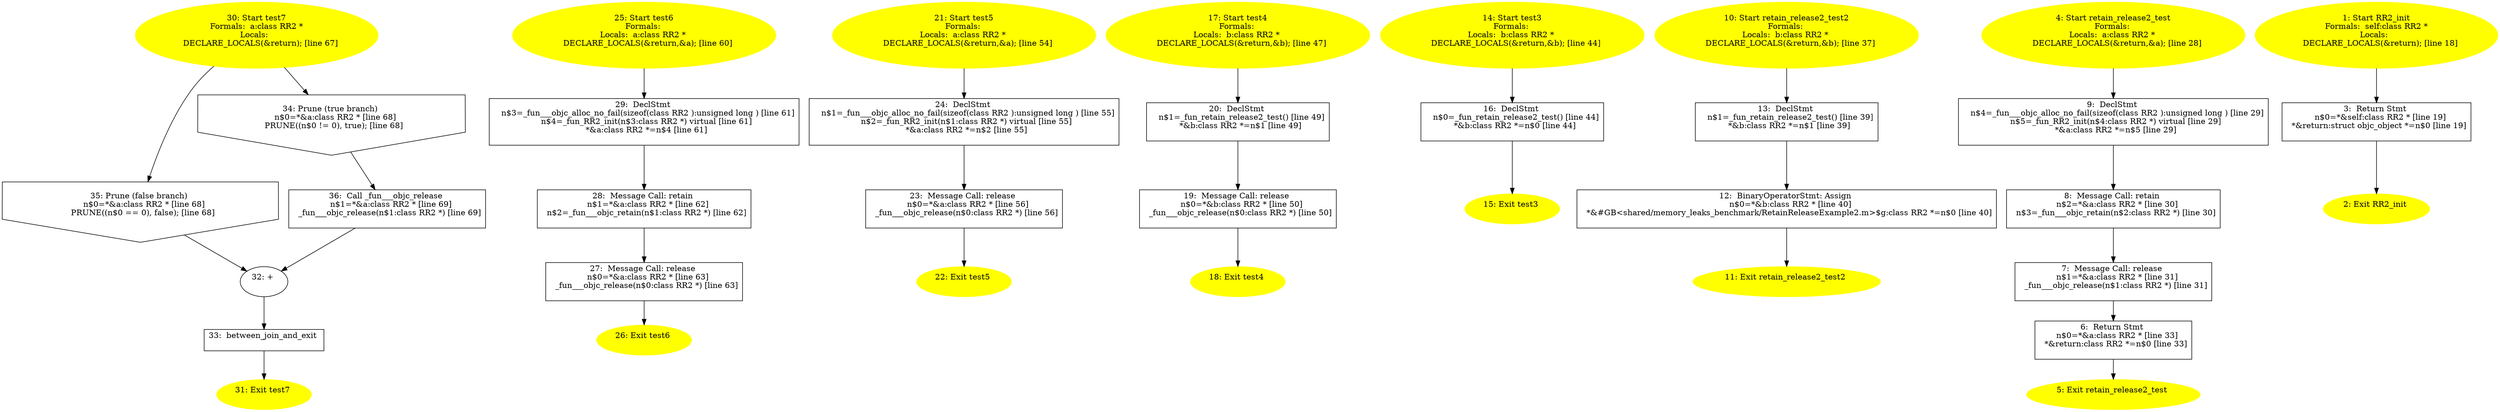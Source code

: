 /* @generated */
digraph iCFG {
36 [label="36:  Call _fun___objc_release \n   n$1=*&a:class RR2 * [line 69]\n  _fun___objc_release(n$1:class RR2 *) [line 69]\n " shape="box"]
	

	 36 -> 32 ;
35 [label="35: Prune (false branch) \n   n$0=*&a:class RR2 * [line 68]\n  PRUNE((n$0 == 0), false); [line 68]\n " shape="invhouse"]
	

	 35 -> 32 ;
34 [label="34: Prune (true branch) \n   n$0=*&a:class RR2 * [line 68]\n  PRUNE((n$0 != 0), true); [line 68]\n " shape="invhouse"]
	

	 34 -> 36 ;
33 [label="33:  between_join_and_exit \n  " shape="box"]
	

	 33 -> 31 ;
32 [label="32: + \n  " ]
	

	 32 -> 33 ;
31 [label="31: Exit test7 \n  " color=yellow style=filled]
	

30 [label="30: Start test7\nFormals:  a:class RR2 *\nLocals:  \n   DECLARE_LOCALS(&return); [line 67]\n " color=yellow style=filled]
	

	 30 -> 34 ;
	 30 -> 35 ;
29 [label="29:  DeclStmt \n   n$3=_fun___objc_alloc_no_fail(sizeof(class RR2 ):unsigned long ) [line 61]\n  n$4=_fun_RR2_init(n$3:class RR2 *) virtual [line 61]\n  *&a:class RR2 *=n$4 [line 61]\n " shape="box"]
	

	 29 -> 28 ;
28 [label="28:  Message Call: retain \n   n$1=*&a:class RR2 * [line 62]\n  n$2=_fun___objc_retain(n$1:class RR2 *) [line 62]\n " shape="box"]
	

	 28 -> 27 ;
27 [label="27:  Message Call: release \n   n$0=*&a:class RR2 * [line 63]\n  _fun___objc_release(n$0:class RR2 *) [line 63]\n " shape="box"]
	

	 27 -> 26 ;
26 [label="26: Exit test6 \n  " color=yellow style=filled]
	

25 [label="25: Start test6\nFormals: \nLocals:  a:class RR2 * \n   DECLARE_LOCALS(&return,&a); [line 60]\n " color=yellow style=filled]
	

	 25 -> 29 ;
24 [label="24:  DeclStmt \n   n$1=_fun___objc_alloc_no_fail(sizeof(class RR2 ):unsigned long ) [line 55]\n  n$2=_fun_RR2_init(n$1:class RR2 *) virtual [line 55]\n  *&a:class RR2 *=n$2 [line 55]\n " shape="box"]
	

	 24 -> 23 ;
23 [label="23:  Message Call: release \n   n$0=*&a:class RR2 * [line 56]\n  _fun___objc_release(n$0:class RR2 *) [line 56]\n " shape="box"]
	

	 23 -> 22 ;
22 [label="22: Exit test5 \n  " color=yellow style=filled]
	

21 [label="21: Start test5\nFormals: \nLocals:  a:class RR2 * \n   DECLARE_LOCALS(&return,&a); [line 54]\n " color=yellow style=filled]
	

	 21 -> 24 ;
20 [label="20:  DeclStmt \n   n$1=_fun_retain_release2_test() [line 49]\n  *&b:class RR2 *=n$1 [line 49]\n " shape="box"]
	

	 20 -> 19 ;
19 [label="19:  Message Call: release \n   n$0=*&b:class RR2 * [line 50]\n  _fun___objc_release(n$0:class RR2 *) [line 50]\n " shape="box"]
	

	 19 -> 18 ;
18 [label="18: Exit test4 \n  " color=yellow style=filled]
	

17 [label="17: Start test4\nFormals: \nLocals:  b:class RR2 * \n   DECLARE_LOCALS(&return,&b); [line 47]\n " color=yellow style=filled]
	

	 17 -> 20 ;
16 [label="16:  DeclStmt \n   n$0=_fun_retain_release2_test() [line 44]\n  *&b:class RR2 *=n$0 [line 44]\n " shape="box"]
	

	 16 -> 15 ;
15 [label="15: Exit test3 \n  " color=yellow style=filled]
	

14 [label="14: Start test3\nFormals: \nLocals:  b:class RR2 * \n   DECLARE_LOCALS(&return,&b); [line 44]\n " color=yellow style=filled]
	

	 14 -> 16 ;
13 [label="13:  DeclStmt \n   n$1=_fun_retain_release2_test() [line 39]\n  *&b:class RR2 *=n$1 [line 39]\n " shape="box"]
	

	 13 -> 12 ;
12 [label="12:  BinaryOperatorStmt: Assign \n   n$0=*&b:class RR2 * [line 40]\n  *&#GB<shared/memory_leaks_benchmark/RetainReleaseExample2.m>$g:class RR2 *=n$0 [line 40]\n " shape="box"]
	

	 12 -> 11 ;
11 [label="11: Exit retain_release2_test2 \n  " color=yellow style=filled]
	

10 [label="10: Start retain_release2_test2\nFormals: \nLocals:  b:class RR2 * \n   DECLARE_LOCALS(&return,&b); [line 37]\n " color=yellow style=filled]
	

	 10 -> 13 ;
9 [label="9:  DeclStmt \n   n$4=_fun___objc_alloc_no_fail(sizeof(class RR2 ):unsigned long ) [line 29]\n  n$5=_fun_RR2_init(n$4:class RR2 *) virtual [line 29]\n  *&a:class RR2 *=n$5 [line 29]\n " shape="box"]
	

	 9 -> 8 ;
8 [label="8:  Message Call: retain \n   n$2=*&a:class RR2 * [line 30]\n  n$3=_fun___objc_retain(n$2:class RR2 *) [line 30]\n " shape="box"]
	

	 8 -> 7 ;
7 [label="7:  Message Call: release \n   n$1=*&a:class RR2 * [line 31]\n  _fun___objc_release(n$1:class RR2 *) [line 31]\n " shape="box"]
	

	 7 -> 6 ;
6 [label="6:  Return Stmt \n   n$0=*&a:class RR2 * [line 33]\n  *&return:class RR2 *=n$0 [line 33]\n " shape="box"]
	

	 6 -> 5 ;
5 [label="5: Exit retain_release2_test \n  " color=yellow style=filled]
	

4 [label="4: Start retain_release2_test\nFormals: \nLocals:  a:class RR2 * \n   DECLARE_LOCALS(&return,&a); [line 28]\n " color=yellow style=filled]
	

	 4 -> 9 ;
3 [label="3:  Return Stmt \n   n$0=*&self:class RR2 * [line 19]\n  *&return:struct objc_object *=n$0 [line 19]\n " shape="box"]
	

	 3 -> 2 ;
2 [label="2: Exit RR2_init \n  " color=yellow style=filled]
	

1 [label="1: Start RR2_init\nFormals:  self:class RR2 *\nLocals:  \n   DECLARE_LOCALS(&return); [line 18]\n " color=yellow style=filled]
	

	 1 -> 3 ;
}
